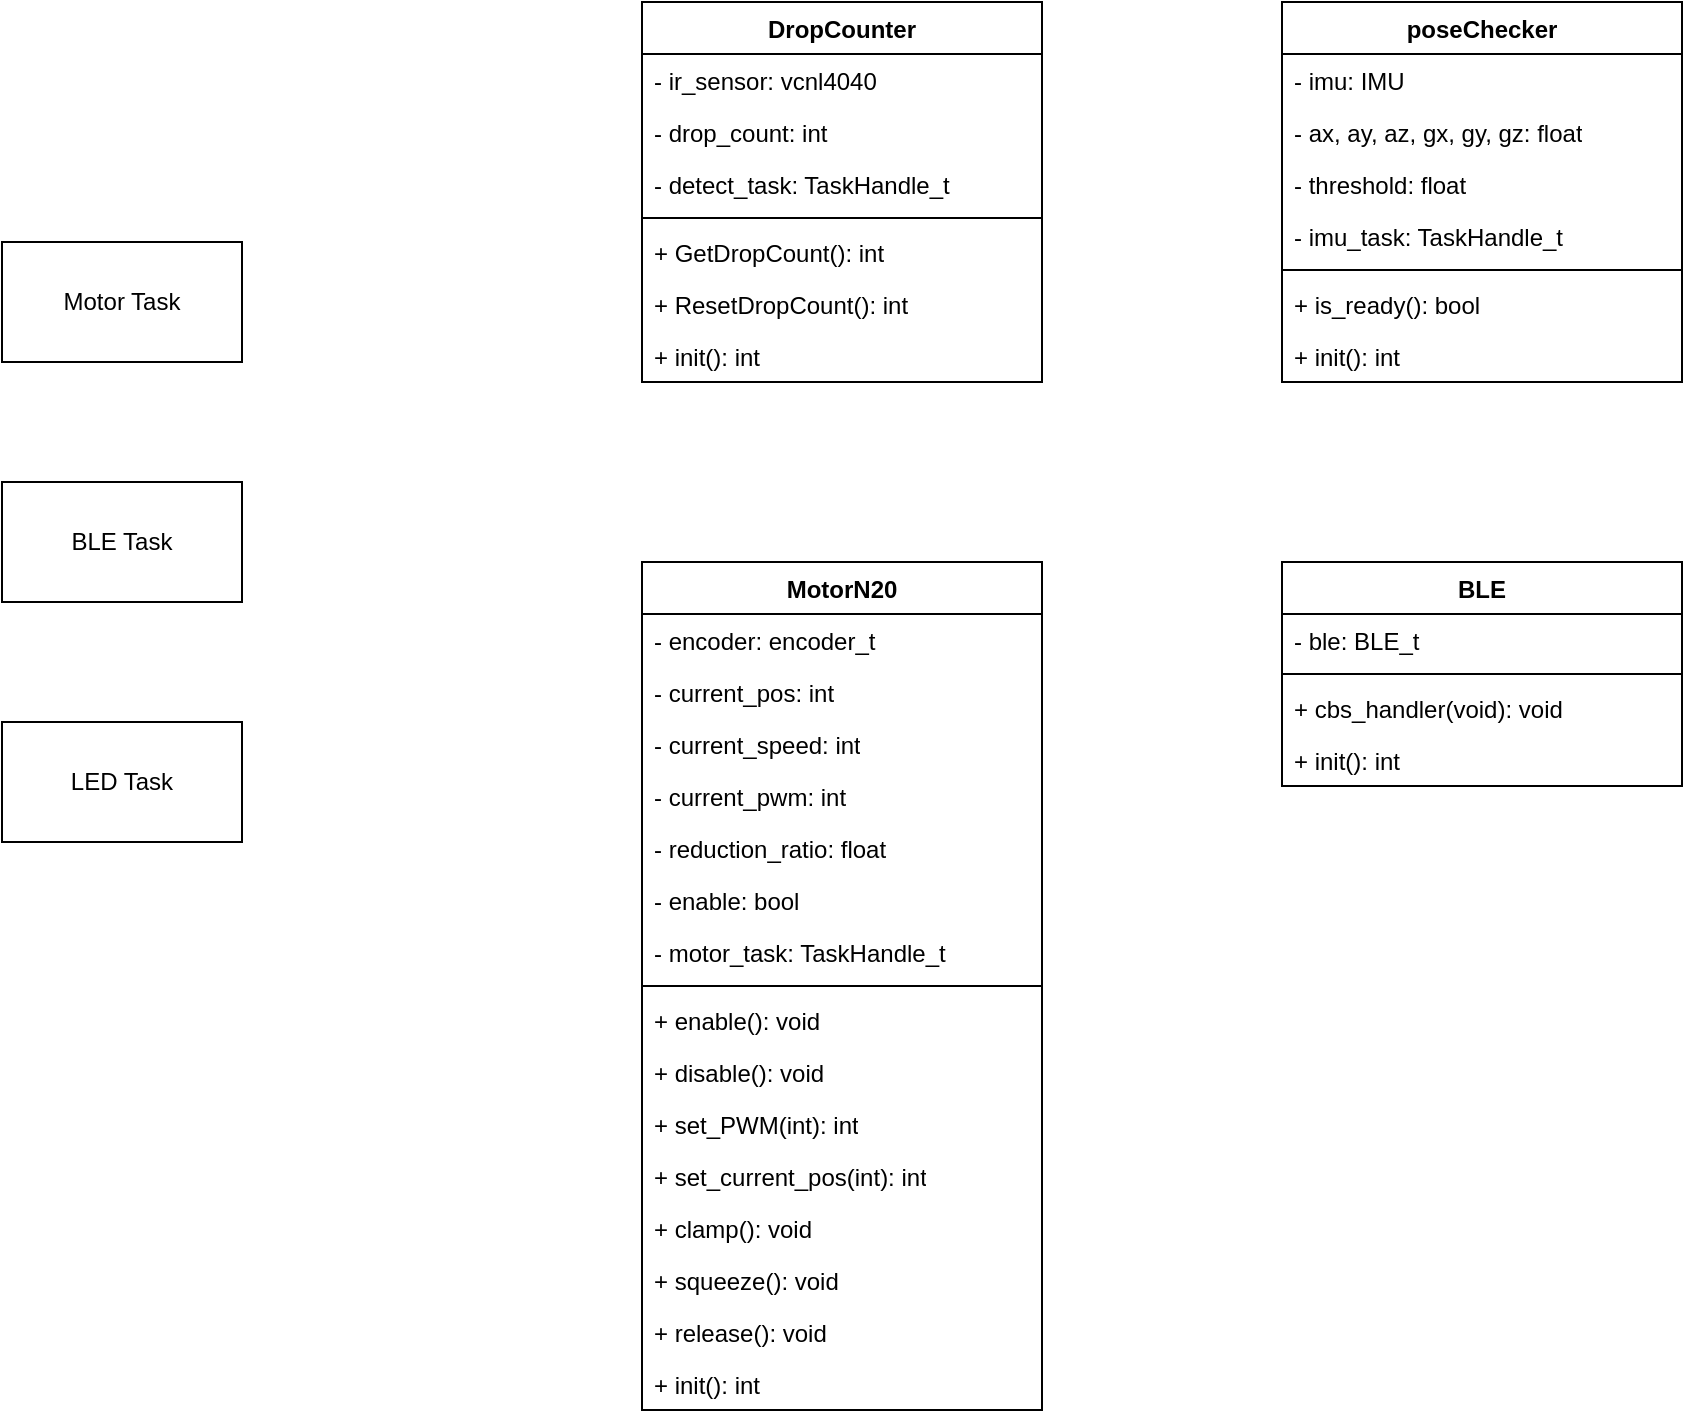 <mxfile version="21.6.8" type="device">
  <diagram name="Page-1" id="eTt7Zlhj5WOaCuvK_KkL">
    <mxGraphModel dx="633" dy="1003" grid="1" gridSize="10" guides="1" tooltips="1" connect="1" arrows="1" fold="1" page="1" pageScale="1" pageWidth="827" pageHeight="1169" math="0" shadow="0">
      <root>
        <mxCell id="0" />
        <mxCell id="1" parent="0" />
        <mxCell id="hVwzIVkKr-k823HdKJID-1" value="Motor Task" style="rounded=0;whiteSpace=wrap;html=1;" parent="1" vertex="1">
          <mxGeometry x="240" y="440" width="120" height="60" as="geometry" />
        </mxCell>
        <mxCell id="hVwzIVkKr-k823HdKJID-2" value="BLE Task" style="whiteSpace=wrap;html=1;" parent="1" vertex="1">
          <mxGeometry x="240" y="560" width="120" height="60" as="geometry" />
        </mxCell>
        <mxCell id="hVwzIVkKr-k823HdKJID-3" value="LED Task" style="whiteSpace=wrap;html=1;" parent="1" vertex="1">
          <mxGeometry x="240" y="680" width="120" height="60" as="geometry" />
        </mxCell>
        <mxCell id="hVwzIVkKr-k823HdKJID-4" value="DropCounter" style="swimlane;fontStyle=1;align=center;verticalAlign=top;childLayout=stackLayout;horizontal=1;startSize=26;horizontalStack=0;resizeParent=1;resizeParentMax=0;resizeLast=0;collapsible=1;marginBottom=0;whiteSpace=wrap;html=1;" parent="1" vertex="1">
          <mxGeometry x="560" y="320" width="200" height="190" as="geometry" />
        </mxCell>
        <mxCell id="hVwzIVkKr-k823HdKJID-5" value="- ir_sensor: vcnl4040" style="text;strokeColor=none;fillColor=none;align=left;verticalAlign=top;spacingLeft=4;spacingRight=4;overflow=hidden;rotatable=0;points=[[0,0.5],[1,0.5]];portConstraint=eastwest;whiteSpace=wrap;html=1;" parent="hVwzIVkKr-k823HdKJID-4" vertex="1">
          <mxGeometry y="26" width="200" height="26" as="geometry" />
        </mxCell>
        <mxCell id="g23JNFWbdDcArdNv6Np7-1" value="- drop_count: int" style="text;strokeColor=none;fillColor=none;align=left;verticalAlign=top;spacingLeft=4;spacingRight=4;overflow=hidden;rotatable=0;points=[[0,0.5],[1,0.5]];portConstraint=eastwest;whiteSpace=wrap;html=1;" vertex="1" parent="hVwzIVkKr-k823HdKJID-4">
          <mxGeometry y="52" width="200" height="26" as="geometry" />
        </mxCell>
        <mxCell id="g23JNFWbdDcArdNv6Np7-3" value="- detect_task: TaskHandle_t" style="text;strokeColor=none;fillColor=none;align=left;verticalAlign=top;spacingLeft=4;spacingRight=4;overflow=hidden;rotatable=0;points=[[0,0.5],[1,0.5]];portConstraint=eastwest;whiteSpace=wrap;html=1;" vertex="1" parent="hVwzIVkKr-k823HdKJID-4">
          <mxGeometry y="78" width="200" height="26" as="geometry" />
        </mxCell>
        <mxCell id="hVwzIVkKr-k823HdKJID-6" value="" style="line;strokeWidth=1;fillColor=none;align=left;verticalAlign=middle;spacingTop=-1;spacingLeft=3;spacingRight=3;rotatable=0;labelPosition=right;points=[];portConstraint=eastwest;strokeColor=inherit;" parent="hVwzIVkKr-k823HdKJID-4" vertex="1">
          <mxGeometry y="104" width="200" height="8" as="geometry" />
        </mxCell>
        <mxCell id="hVwzIVkKr-k823HdKJID-7" value="+ GetDropCount(): int" style="text;strokeColor=none;fillColor=none;align=left;verticalAlign=top;spacingLeft=4;spacingRight=4;overflow=hidden;rotatable=0;points=[[0,0.5],[1,0.5]];portConstraint=eastwest;whiteSpace=wrap;html=1;" parent="hVwzIVkKr-k823HdKJID-4" vertex="1">
          <mxGeometry y="112" width="200" height="26" as="geometry" />
        </mxCell>
        <mxCell id="g23JNFWbdDcArdNv6Np7-4" value="+ ResetDropCount(): int" style="text;strokeColor=none;fillColor=none;align=left;verticalAlign=top;spacingLeft=4;spacingRight=4;overflow=hidden;rotatable=0;points=[[0,0.5],[1,0.5]];portConstraint=eastwest;whiteSpace=wrap;html=1;" vertex="1" parent="hVwzIVkKr-k823HdKJID-4">
          <mxGeometry y="138" width="200" height="26" as="geometry" />
        </mxCell>
        <mxCell id="g23JNFWbdDcArdNv6Np7-2" value="+ init(): int" style="text;strokeColor=none;fillColor=none;align=left;verticalAlign=top;spacingLeft=4;spacingRight=4;overflow=hidden;rotatable=0;points=[[0,0.5],[1,0.5]];portConstraint=eastwest;whiteSpace=wrap;html=1;" vertex="1" parent="hVwzIVkKr-k823HdKJID-4">
          <mxGeometry y="164" width="200" height="26" as="geometry" />
        </mxCell>
        <mxCell id="g23JNFWbdDcArdNv6Np7-5" value="MotorN20" style="swimlane;fontStyle=1;align=center;verticalAlign=top;childLayout=stackLayout;horizontal=1;startSize=26;horizontalStack=0;resizeParent=1;resizeParentMax=0;resizeLast=0;collapsible=1;marginBottom=0;whiteSpace=wrap;html=1;" vertex="1" parent="1">
          <mxGeometry x="560" y="600" width="200" height="424" as="geometry" />
        </mxCell>
        <mxCell id="g23JNFWbdDcArdNv6Np7-6" value="- encoder: encoder_t" style="text;strokeColor=none;fillColor=none;align=left;verticalAlign=top;spacingLeft=4;spacingRight=4;overflow=hidden;rotatable=0;points=[[0,0.5],[1,0.5]];portConstraint=eastwest;whiteSpace=wrap;html=1;" vertex="1" parent="g23JNFWbdDcArdNv6Np7-5">
          <mxGeometry y="26" width="200" height="26" as="geometry" />
        </mxCell>
        <mxCell id="g23JNFWbdDcArdNv6Np7-15" value="- current_pos: int" style="text;strokeColor=none;fillColor=none;align=left;verticalAlign=top;spacingLeft=4;spacingRight=4;overflow=hidden;rotatable=0;points=[[0,0.5],[1,0.5]];portConstraint=eastwest;whiteSpace=wrap;html=1;" vertex="1" parent="g23JNFWbdDcArdNv6Np7-5">
          <mxGeometry y="52" width="200" height="26" as="geometry" />
        </mxCell>
        <mxCell id="g23JNFWbdDcArdNv6Np7-16" value="- current_speed: int" style="text;strokeColor=none;fillColor=none;align=left;verticalAlign=top;spacingLeft=4;spacingRight=4;overflow=hidden;rotatable=0;points=[[0,0.5],[1,0.5]];portConstraint=eastwest;whiteSpace=wrap;html=1;" vertex="1" parent="g23JNFWbdDcArdNv6Np7-5">
          <mxGeometry y="78" width="200" height="26" as="geometry" />
        </mxCell>
        <mxCell id="g23JNFWbdDcArdNv6Np7-17" value="- current_pwm: int" style="text;strokeColor=none;fillColor=none;align=left;verticalAlign=top;spacingLeft=4;spacingRight=4;overflow=hidden;rotatable=0;points=[[0,0.5],[1,0.5]];portConstraint=eastwest;whiteSpace=wrap;html=1;" vertex="1" parent="g23JNFWbdDcArdNv6Np7-5">
          <mxGeometry y="104" width="200" height="26" as="geometry" />
        </mxCell>
        <mxCell id="g23JNFWbdDcArdNv6Np7-18" value="- reduction_ratio: float" style="text;strokeColor=none;fillColor=none;align=left;verticalAlign=top;spacingLeft=4;spacingRight=4;overflow=hidden;rotatable=0;points=[[0,0.5],[1,0.5]];portConstraint=eastwest;whiteSpace=wrap;html=1;" vertex="1" parent="g23JNFWbdDcArdNv6Np7-5">
          <mxGeometry y="130" width="200" height="26" as="geometry" />
        </mxCell>
        <mxCell id="g23JNFWbdDcArdNv6Np7-19" value="- enable: bool" style="text;strokeColor=none;fillColor=none;align=left;verticalAlign=top;spacingLeft=4;spacingRight=4;overflow=hidden;rotatable=0;points=[[0,0.5],[1,0.5]];portConstraint=eastwest;whiteSpace=wrap;html=1;" vertex="1" parent="g23JNFWbdDcArdNv6Np7-5">
          <mxGeometry y="156" width="200" height="26" as="geometry" />
        </mxCell>
        <mxCell id="g23JNFWbdDcArdNv6Np7-8" value="- motor_task: TaskHandle_t" style="text;strokeColor=none;fillColor=none;align=left;verticalAlign=top;spacingLeft=4;spacingRight=4;overflow=hidden;rotatable=0;points=[[0,0.5],[1,0.5]];portConstraint=eastwest;whiteSpace=wrap;html=1;" vertex="1" parent="g23JNFWbdDcArdNv6Np7-5">
          <mxGeometry y="182" width="200" height="26" as="geometry" />
        </mxCell>
        <mxCell id="g23JNFWbdDcArdNv6Np7-9" value="" style="line;strokeWidth=1;fillColor=none;align=left;verticalAlign=middle;spacingTop=-1;spacingLeft=3;spacingRight=3;rotatable=0;labelPosition=right;points=[];portConstraint=eastwest;strokeColor=inherit;" vertex="1" parent="g23JNFWbdDcArdNv6Np7-5">
          <mxGeometry y="208" width="200" height="8" as="geometry" />
        </mxCell>
        <mxCell id="g23JNFWbdDcArdNv6Np7-14" value="+ enable(): void" style="text;strokeColor=none;fillColor=none;align=left;verticalAlign=top;spacingLeft=4;spacingRight=4;overflow=hidden;rotatable=0;points=[[0,0.5],[1,0.5]];portConstraint=eastwest;whiteSpace=wrap;html=1;" vertex="1" parent="g23JNFWbdDcArdNv6Np7-5">
          <mxGeometry y="216" width="200" height="26" as="geometry" />
        </mxCell>
        <mxCell id="g23JNFWbdDcArdNv6Np7-20" value="+ disable(): void" style="text;strokeColor=none;fillColor=none;align=left;verticalAlign=top;spacingLeft=4;spacingRight=4;overflow=hidden;rotatable=0;points=[[0,0.5],[1,0.5]];portConstraint=eastwest;whiteSpace=wrap;html=1;" vertex="1" parent="g23JNFWbdDcArdNv6Np7-5">
          <mxGeometry y="242" width="200" height="26" as="geometry" />
        </mxCell>
        <mxCell id="g23JNFWbdDcArdNv6Np7-21" value="+ set_PWM(int): int" style="text;strokeColor=none;fillColor=none;align=left;verticalAlign=top;spacingLeft=4;spacingRight=4;overflow=hidden;rotatable=0;points=[[0,0.5],[1,0.5]];portConstraint=eastwest;whiteSpace=wrap;html=1;" vertex="1" parent="g23JNFWbdDcArdNv6Np7-5">
          <mxGeometry y="268" width="200" height="26" as="geometry" />
        </mxCell>
        <mxCell id="g23JNFWbdDcArdNv6Np7-13" value="+ set_current_pos(int): int" style="text;strokeColor=none;fillColor=none;align=left;verticalAlign=top;spacingLeft=4;spacingRight=4;overflow=hidden;rotatable=0;points=[[0,0.5],[1,0.5]];portConstraint=eastwest;whiteSpace=wrap;html=1;" vertex="1" parent="g23JNFWbdDcArdNv6Np7-5">
          <mxGeometry y="294" width="200" height="26" as="geometry" />
        </mxCell>
        <mxCell id="g23JNFWbdDcArdNv6Np7-22" value="+ clamp(): void" style="text;strokeColor=none;fillColor=none;align=left;verticalAlign=top;spacingLeft=4;spacingRight=4;overflow=hidden;rotatable=0;points=[[0,0.5],[1,0.5]];portConstraint=eastwest;whiteSpace=wrap;html=1;" vertex="1" parent="g23JNFWbdDcArdNv6Np7-5">
          <mxGeometry y="320" width="200" height="26" as="geometry" />
        </mxCell>
        <mxCell id="g23JNFWbdDcArdNv6Np7-24" value="+ squeeze(): void" style="text;strokeColor=none;fillColor=none;align=left;verticalAlign=top;spacingLeft=4;spacingRight=4;overflow=hidden;rotatable=0;points=[[0,0.5],[1,0.5]];portConstraint=eastwest;whiteSpace=wrap;html=1;" vertex="1" parent="g23JNFWbdDcArdNv6Np7-5">
          <mxGeometry y="346" width="200" height="26" as="geometry" />
        </mxCell>
        <mxCell id="g23JNFWbdDcArdNv6Np7-23" value="+ release(): void" style="text;strokeColor=none;fillColor=none;align=left;verticalAlign=top;spacingLeft=4;spacingRight=4;overflow=hidden;rotatable=0;points=[[0,0.5],[1,0.5]];portConstraint=eastwest;whiteSpace=wrap;html=1;" vertex="1" parent="g23JNFWbdDcArdNv6Np7-5">
          <mxGeometry y="372" width="200" height="26" as="geometry" />
        </mxCell>
        <mxCell id="g23JNFWbdDcArdNv6Np7-12" value="+ init(): int" style="text;strokeColor=none;fillColor=none;align=left;verticalAlign=top;spacingLeft=4;spacingRight=4;overflow=hidden;rotatable=0;points=[[0,0.5],[1,0.5]];portConstraint=eastwest;whiteSpace=wrap;html=1;" vertex="1" parent="g23JNFWbdDcArdNv6Np7-5">
          <mxGeometry y="398" width="200" height="26" as="geometry" />
        </mxCell>
        <mxCell id="g23JNFWbdDcArdNv6Np7-25" value="poseChecker" style="swimlane;fontStyle=1;align=center;verticalAlign=top;childLayout=stackLayout;horizontal=1;startSize=26;horizontalStack=0;resizeParent=1;resizeParentMax=0;resizeLast=0;collapsible=1;marginBottom=0;whiteSpace=wrap;html=1;" vertex="1" parent="1">
          <mxGeometry x="880" y="320" width="200" height="190" as="geometry" />
        </mxCell>
        <mxCell id="g23JNFWbdDcArdNv6Np7-26" value="- imu: IMU" style="text;strokeColor=none;fillColor=none;align=left;verticalAlign=top;spacingLeft=4;spacingRight=4;overflow=hidden;rotatable=0;points=[[0,0.5],[1,0.5]];portConstraint=eastwest;whiteSpace=wrap;html=1;" vertex="1" parent="g23JNFWbdDcArdNv6Np7-25">
          <mxGeometry y="26" width="200" height="26" as="geometry" />
        </mxCell>
        <mxCell id="g23JNFWbdDcArdNv6Np7-27" value="- ax, ay, az, gx, gy, gz: float" style="text;strokeColor=none;fillColor=none;align=left;verticalAlign=top;spacingLeft=4;spacingRight=4;overflow=hidden;rotatable=0;points=[[0,0.5],[1,0.5]];portConstraint=eastwest;whiteSpace=wrap;html=1;" vertex="1" parent="g23JNFWbdDcArdNv6Np7-25">
          <mxGeometry y="52" width="200" height="26" as="geometry" />
        </mxCell>
        <mxCell id="g23JNFWbdDcArdNv6Np7-34" value="- threshold: float" style="text;strokeColor=none;fillColor=none;align=left;verticalAlign=top;spacingLeft=4;spacingRight=4;overflow=hidden;rotatable=0;points=[[0,0.5],[1,0.5]];portConstraint=eastwest;whiteSpace=wrap;html=1;" vertex="1" parent="g23JNFWbdDcArdNv6Np7-25">
          <mxGeometry y="78" width="200" height="26" as="geometry" />
        </mxCell>
        <mxCell id="g23JNFWbdDcArdNv6Np7-28" value="- imu_task: TaskHandle_t" style="text;strokeColor=none;fillColor=none;align=left;verticalAlign=top;spacingLeft=4;spacingRight=4;overflow=hidden;rotatable=0;points=[[0,0.5],[1,0.5]];portConstraint=eastwest;whiteSpace=wrap;html=1;" vertex="1" parent="g23JNFWbdDcArdNv6Np7-25">
          <mxGeometry y="104" width="200" height="26" as="geometry" />
        </mxCell>
        <mxCell id="g23JNFWbdDcArdNv6Np7-29" value="" style="line;strokeWidth=1;fillColor=none;align=left;verticalAlign=middle;spacingTop=-1;spacingLeft=3;spacingRight=3;rotatable=0;labelPosition=right;points=[];portConstraint=eastwest;strokeColor=inherit;" vertex="1" parent="g23JNFWbdDcArdNv6Np7-25">
          <mxGeometry y="130" width="200" height="8" as="geometry" />
        </mxCell>
        <mxCell id="g23JNFWbdDcArdNv6Np7-30" value="+ is_ready(): bool" style="text;strokeColor=none;fillColor=none;align=left;verticalAlign=top;spacingLeft=4;spacingRight=4;overflow=hidden;rotatable=0;points=[[0,0.5],[1,0.5]];portConstraint=eastwest;whiteSpace=wrap;html=1;" vertex="1" parent="g23JNFWbdDcArdNv6Np7-25">
          <mxGeometry y="138" width="200" height="26" as="geometry" />
        </mxCell>
        <mxCell id="g23JNFWbdDcArdNv6Np7-32" value="+ init(): int" style="text;strokeColor=none;fillColor=none;align=left;verticalAlign=top;spacingLeft=4;spacingRight=4;overflow=hidden;rotatable=0;points=[[0,0.5],[1,0.5]];portConstraint=eastwest;whiteSpace=wrap;html=1;" vertex="1" parent="g23JNFWbdDcArdNv6Np7-25">
          <mxGeometry y="164" width="200" height="26" as="geometry" />
        </mxCell>
        <mxCell id="g23JNFWbdDcArdNv6Np7-35" value="BLE" style="swimlane;fontStyle=1;align=center;verticalAlign=top;childLayout=stackLayout;horizontal=1;startSize=26;horizontalStack=0;resizeParent=1;resizeParentMax=0;resizeLast=0;collapsible=1;marginBottom=0;whiteSpace=wrap;html=1;" vertex="1" parent="1">
          <mxGeometry x="880" y="600" width="200" height="112" as="geometry" />
        </mxCell>
        <mxCell id="g23JNFWbdDcArdNv6Np7-36" value="- ble: BLE_t" style="text;strokeColor=none;fillColor=none;align=left;verticalAlign=top;spacingLeft=4;spacingRight=4;overflow=hidden;rotatable=0;points=[[0,0.5],[1,0.5]];portConstraint=eastwest;whiteSpace=wrap;html=1;" vertex="1" parent="g23JNFWbdDcArdNv6Np7-35">
          <mxGeometry y="26" width="200" height="26" as="geometry" />
        </mxCell>
        <mxCell id="g23JNFWbdDcArdNv6Np7-40" value="" style="line;strokeWidth=1;fillColor=none;align=left;verticalAlign=middle;spacingTop=-1;spacingLeft=3;spacingRight=3;rotatable=0;labelPosition=right;points=[];portConstraint=eastwest;strokeColor=inherit;" vertex="1" parent="g23JNFWbdDcArdNv6Np7-35">
          <mxGeometry y="52" width="200" height="8" as="geometry" />
        </mxCell>
        <mxCell id="g23JNFWbdDcArdNv6Np7-41" value="+ cbs_handler(void): void" style="text;strokeColor=none;fillColor=none;align=left;verticalAlign=top;spacingLeft=4;spacingRight=4;overflow=hidden;rotatable=0;points=[[0,0.5],[1,0.5]];portConstraint=eastwest;whiteSpace=wrap;html=1;" vertex="1" parent="g23JNFWbdDcArdNv6Np7-35">
          <mxGeometry y="60" width="200" height="26" as="geometry" />
        </mxCell>
        <mxCell id="g23JNFWbdDcArdNv6Np7-42" value="+ init(): int" style="text;strokeColor=none;fillColor=none;align=left;verticalAlign=top;spacingLeft=4;spacingRight=4;overflow=hidden;rotatable=0;points=[[0,0.5],[1,0.5]];portConstraint=eastwest;whiteSpace=wrap;html=1;" vertex="1" parent="g23JNFWbdDcArdNv6Np7-35">
          <mxGeometry y="86" width="200" height="26" as="geometry" />
        </mxCell>
      </root>
    </mxGraphModel>
  </diagram>
</mxfile>
